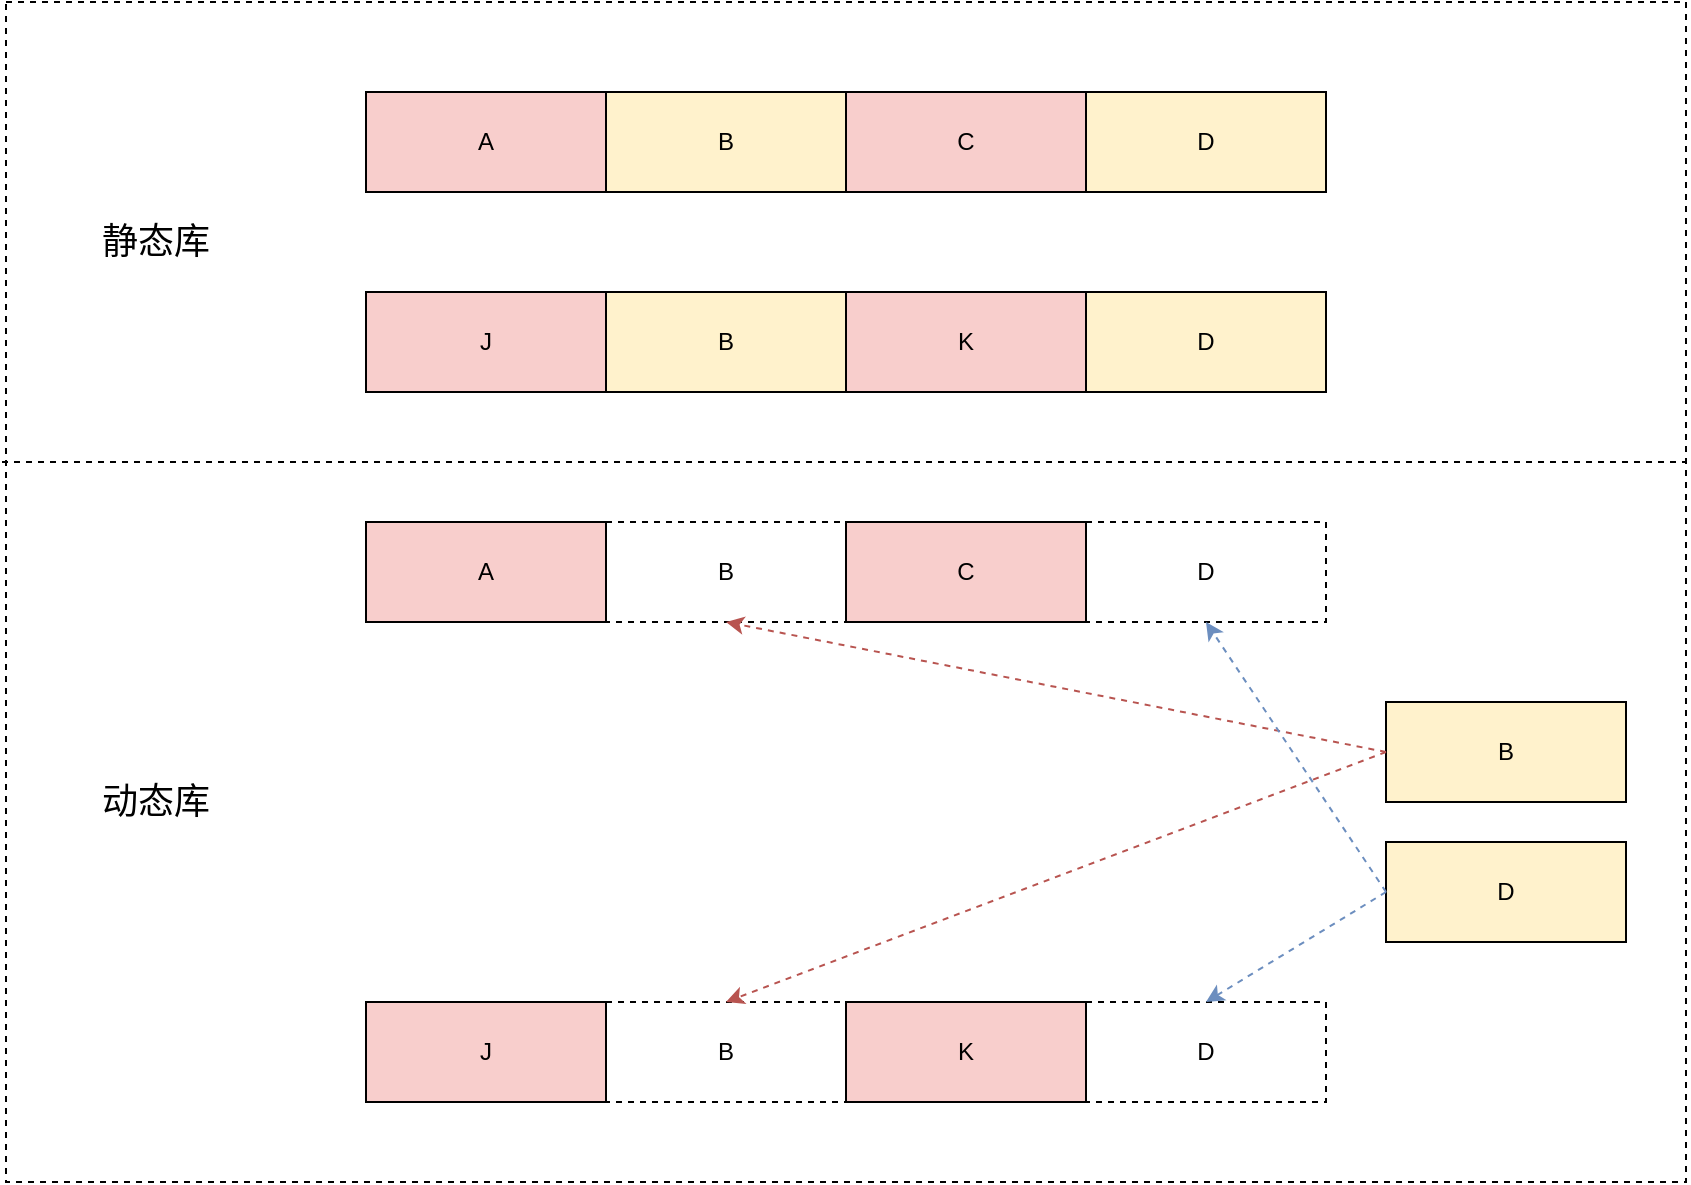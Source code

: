 <mxfile version="14.8.6" type="github">
  <diagram id="C5RBs43oDa-KdzZeNtuy" name="Page-1">
    <mxGraphModel dx="1138" dy="894" grid="1" gridSize="10" guides="1" tooltips="1" connect="1" arrows="1" fold="1" page="1" pageScale="1" pageWidth="827" pageHeight="1169" math="0" shadow="0">
      <root>
        <mxCell id="WIyWlLk6GJQsqaUBKTNV-0" />
        <mxCell id="WIyWlLk6GJQsqaUBKTNV-1" parent="WIyWlLk6GJQsqaUBKTNV-0" />
        <mxCell id="ZMixVQ0Gz-YtC1CHfT-o-0" value="" style="rounded=0;whiteSpace=wrap;html=1;dashed=1;" vertex="1" parent="WIyWlLk6GJQsqaUBKTNV-1">
          <mxGeometry x="70" y="80" width="840" height="590" as="geometry" />
        </mxCell>
        <mxCell id="ZMixVQ0Gz-YtC1CHfT-o-1" value="" style="endArrow=none;html=1;dashed=1;" edge="1" parent="WIyWlLk6GJQsqaUBKTNV-1">
          <mxGeometry width="50" height="50" relative="1" as="geometry">
            <mxPoint x="68" y="310" as="sourcePoint" />
            <mxPoint x="910" y="310" as="targetPoint" />
          </mxGeometry>
        </mxCell>
        <mxCell id="ZMixVQ0Gz-YtC1CHfT-o-2" value="A" style="rounded=0;whiteSpace=wrap;html=1;fillColor=#F8CECC;" vertex="1" parent="WIyWlLk6GJQsqaUBKTNV-1">
          <mxGeometry x="250" y="125" width="120" height="50" as="geometry" />
        </mxCell>
        <mxCell id="ZMixVQ0Gz-YtC1CHfT-o-3" value="B" style="rounded=0;whiteSpace=wrap;html=1;fillColor=#FFF2CC;" vertex="1" parent="WIyWlLk6GJQsqaUBKTNV-1">
          <mxGeometry x="370" y="125" width="120" height="50" as="geometry" />
        </mxCell>
        <mxCell id="ZMixVQ0Gz-YtC1CHfT-o-4" value="C" style="rounded=0;whiteSpace=wrap;html=1;fillColor=#F8CECC;" vertex="1" parent="WIyWlLk6GJQsqaUBKTNV-1">
          <mxGeometry x="490" y="125" width="120" height="50" as="geometry" />
        </mxCell>
        <mxCell id="ZMixVQ0Gz-YtC1CHfT-o-5" value="D" style="rounded=0;whiteSpace=wrap;html=1;fillColor=#FFF2CC;" vertex="1" parent="WIyWlLk6GJQsqaUBKTNV-1">
          <mxGeometry x="610" y="125" width="120" height="50" as="geometry" />
        </mxCell>
        <mxCell id="ZMixVQ0Gz-YtC1CHfT-o-6" value="J" style="rounded=0;whiteSpace=wrap;html=1;fillColor=#F8CECC;" vertex="1" parent="WIyWlLk6GJQsqaUBKTNV-1">
          <mxGeometry x="250" y="225" width="120" height="50" as="geometry" />
        </mxCell>
        <mxCell id="ZMixVQ0Gz-YtC1CHfT-o-7" value="B" style="rounded=0;whiteSpace=wrap;html=1;fillColor=#FFF2CC;" vertex="1" parent="WIyWlLk6GJQsqaUBKTNV-1">
          <mxGeometry x="370" y="225" width="120" height="50" as="geometry" />
        </mxCell>
        <mxCell id="ZMixVQ0Gz-YtC1CHfT-o-8" value="K" style="rounded=0;whiteSpace=wrap;html=1;fillColor=#F8CECC;" vertex="1" parent="WIyWlLk6GJQsqaUBKTNV-1">
          <mxGeometry x="490" y="225" width="120" height="50" as="geometry" />
        </mxCell>
        <mxCell id="ZMixVQ0Gz-YtC1CHfT-o-9" value="D" style="rounded=0;whiteSpace=wrap;html=1;fillColor=#FFF2CC;" vertex="1" parent="WIyWlLk6GJQsqaUBKTNV-1">
          <mxGeometry x="610" y="225" width="120" height="50" as="geometry" />
        </mxCell>
        <mxCell id="ZMixVQ0Gz-YtC1CHfT-o-10" value="静态库" style="text;html=1;strokeColor=none;fillColor=none;align=center;verticalAlign=middle;whiteSpace=wrap;rounded=0;fontSize=18;" vertex="1" parent="WIyWlLk6GJQsqaUBKTNV-1">
          <mxGeometry x="110" y="190" width="70" height="20" as="geometry" />
        </mxCell>
        <mxCell id="ZMixVQ0Gz-YtC1CHfT-o-12" value="动态库" style="text;html=1;strokeColor=none;fillColor=none;align=center;verticalAlign=middle;whiteSpace=wrap;rounded=0;fontSize=18;" vertex="1" parent="WIyWlLk6GJQsqaUBKTNV-1">
          <mxGeometry x="110" y="470" width="70" height="20" as="geometry" />
        </mxCell>
        <mxCell id="ZMixVQ0Gz-YtC1CHfT-o-13" value="A" style="rounded=0;whiteSpace=wrap;html=1;fillColor=#F8CECC;" vertex="1" parent="WIyWlLk6GJQsqaUBKTNV-1">
          <mxGeometry x="250" y="340" width="120" height="50" as="geometry" />
        </mxCell>
        <mxCell id="ZMixVQ0Gz-YtC1CHfT-o-14" value="B" style="rounded=0;whiteSpace=wrap;html=1;fillColor=none;dashed=1;" vertex="1" parent="WIyWlLk6GJQsqaUBKTNV-1">
          <mxGeometry x="370" y="340" width="120" height="50" as="geometry" />
        </mxCell>
        <mxCell id="ZMixVQ0Gz-YtC1CHfT-o-15" value="C" style="rounded=0;whiteSpace=wrap;html=1;fillColor=#F8CECC;" vertex="1" parent="WIyWlLk6GJQsqaUBKTNV-1">
          <mxGeometry x="490" y="340" width="120" height="50" as="geometry" />
        </mxCell>
        <mxCell id="ZMixVQ0Gz-YtC1CHfT-o-16" value="D" style="rounded=0;whiteSpace=wrap;html=1;fillColor=none;dashed=1;" vertex="1" parent="WIyWlLk6GJQsqaUBKTNV-1">
          <mxGeometry x="610" y="340" width="120" height="50" as="geometry" />
        </mxCell>
        <mxCell id="ZMixVQ0Gz-YtC1CHfT-o-17" value="J" style="rounded=0;whiteSpace=wrap;html=1;fillColor=#F8CECC;" vertex="1" parent="WIyWlLk6GJQsqaUBKTNV-1">
          <mxGeometry x="250" y="580" width="120" height="50" as="geometry" />
        </mxCell>
        <mxCell id="ZMixVQ0Gz-YtC1CHfT-o-18" value="B" style="rounded=0;whiteSpace=wrap;html=1;fillColor=none;dashed=1;" vertex="1" parent="WIyWlLk6GJQsqaUBKTNV-1">
          <mxGeometry x="370" y="580" width="120" height="50" as="geometry" />
        </mxCell>
        <mxCell id="ZMixVQ0Gz-YtC1CHfT-o-19" value="K" style="rounded=0;whiteSpace=wrap;html=1;fillColor=#F8CECC;" vertex="1" parent="WIyWlLk6GJQsqaUBKTNV-1">
          <mxGeometry x="490" y="580" width="120" height="50" as="geometry" />
        </mxCell>
        <mxCell id="ZMixVQ0Gz-YtC1CHfT-o-20" value="D" style="rounded=0;whiteSpace=wrap;html=1;fillColor=none;dashed=1;" vertex="1" parent="WIyWlLk6GJQsqaUBKTNV-1">
          <mxGeometry x="610" y="580" width="120" height="50" as="geometry" />
        </mxCell>
        <mxCell id="ZMixVQ0Gz-YtC1CHfT-o-26" value="B" style="rounded=0;whiteSpace=wrap;html=1;fillColor=#FFF2CC;" vertex="1" parent="WIyWlLk6GJQsqaUBKTNV-1">
          <mxGeometry x="760" y="430" width="120" height="50" as="geometry" />
        </mxCell>
        <mxCell id="ZMixVQ0Gz-YtC1CHfT-o-28" value="D" style="rounded=0;whiteSpace=wrap;html=1;fillColor=#FFF2CC;" vertex="1" parent="WIyWlLk6GJQsqaUBKTNV-1">
          <mxGeometry x="760" y="500" width="120" height="50" as="geometry" />
        </mxCell>
        <mxCell id="ZMixVQ0Gz-YtC1CHfT-o-29" value="" style="endArrow=classic;html=1;dashed=1;fontSize=18;exitX=0;exitY=0.5;exitDx=0;exitDy=0;entryX=0.5;entryY=1;entryDx=0;entryDy=0;fillColor=#f8cecc;strokeColor=#b85450;" edge="1" parent="WIyWlLk6GJQsqaUBKTNV-1" source="ZMixVQ0Gz-YtC1CHfT-o-26" target="ZMixVQ0Gz-YtC1CHfT-o-14">
          <mxGeometry width="50" height="50" relative="1" as="geometry">
            <mxPoint x="490" y="480" as="sourcePoint" />
            <mxPoint x="540" y="430" as="targetPoint" />
          </mxGeometry>
        </mxCell>
        <mxCell id="ZMixVQ0Gz-YtC1CHfT-o-30" value="" style="endArrow=classic;html=1;dashed=1;fontSize=18;exitX=0;exitY=0.5;exitDx=0;exitDy=0;entryX=0.5;entryY=0;entryDx=0;entryDy=0;fillColor=#f8cecc;strokeColor=#b85450;" edge="1" parent="WIyWlLk6GJQsqaUBKTNV-1" source="ZMixVQ0Gz-YtC1CHfT-o-26" target="ZMixVQ0Gz-YtC1CHfT-o-18">
          <mxGeometry width="50" height="50" relative="1" as="geometry">
            <mxPoint x="490" y="480" as="sourcePoint" />
            <mxPoint x="540" y="430" as="targetPoint" />
          </mxGeometry>
        </mxCell>
        <mxCell id="ZMixVQ0Gz-YtC1CHfT-o-31" value="" style="endArrow=classic;html=1;dashed=1;fontSize=18;exitX=0;exitY=0.5;exitDx=0;exitDy=0;entryX=0.5;entryY=0;entryDx=0;entryDy=0;fillColor=#dae8fc;strokeColor=#6c8ebf;" edge="1" parent="WIyWlLk6GJQsqaUBKTNV-1" source="ZMixVQ0Gz-YtC1CHfT-o-28" target="ZMixVQ0Gz-YtC1CHfT-o-20">
          <mxGeometry width="50" height="50" relative="1" as="geometry">
            <mxPoint x="530" y="490" as="sourcePoint" />
            <mxPoint x="580" y="440" as="targetPoint" />
          </mxGeometry>
        </mxCell>
        <mxCell id="ZMixVQ0Gz-YtC1CHfT-o-32" value="" style="endArrow=classic;html=1;dashed=1;fontSize=18;exitX=0;exitY=0.5;exitDx=0;exitDy=0;entryX=0.5;entryY=1;entryDx=0;entryDy=0;fillColor=#dae8fc;strokeColor=#6c8ebf;" edge="1" parent="WIyWlLk6GJQsqaUBKTNV-1" source="ZMixVQ0Gz-YtC1CHfT-o-28" target="ZMixVQ0Gz-YtC1CHfT-o-16">
          <mxGeometry width="50" height="50" relative="1" as="geometry">
            <mxPoint x="490" y="480" as="sourcePoint" />
            <mxPoint x="540" y="430" as="targetPoint" />
          </mxGeometry>
        </mxCell>
      </root>
    </mxGraphModel>
  </diagram>
</mxfile>
